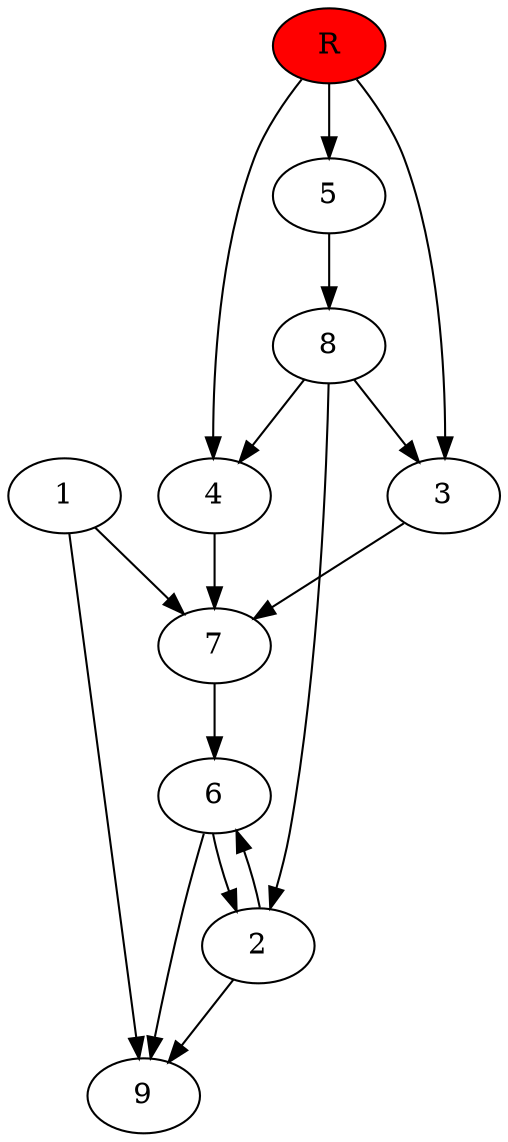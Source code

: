 digraph prb21178 {
	1
	2
	3
	4
	5
	6
	7
	8
	R [fillcolor="#ff0000" style=filled]
	1 -> 7
	1 -> 9
	2 -> 6
	2 -> 9
	3 -> 7
	4 -> 7
	5 -> 8
	6 -> 2
	6 -> 9
	7 -> 6
	8 -> 2
	8 -> 3
	8 -> 4
	R -> 3
	R -> 4
	R -> 5
}
